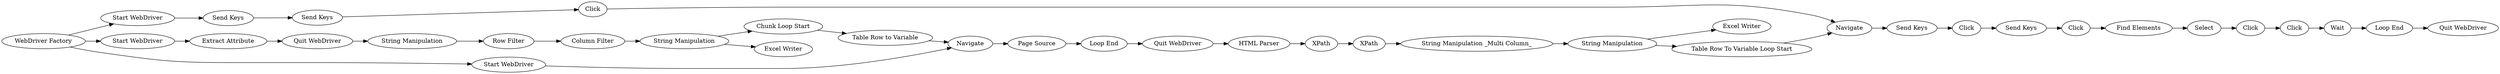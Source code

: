 digraph {
	"-2619294647414057301_38" [label=Wait]
	"-2619294647414057301_10" [label="Chunk Loop Start"]
	"-2619294647414057301_29" [label=Navigate]
	"-2619294647414057301_37" [label=Click]
	"-2619294647414057301_3" [label="Extract Attribute"]
	"-2619294647414057301_5" [label="String Manipulation"]
	"-2619294647414057301_28" [label=Click]
	"-2619294647414057301_14" [label="Loop End"]
	"-2619294647414057301_22" [label="String Manipulation"]
	"-2619294647414057301_25" [label="Start WebDriver"]
	"-2619294647414057301_30" [label="Send Keys"]
	"-2619294647414057301_33" [label=Click]
	"-2619294647414057301_23" [label="Excel Writer"]
	"-2619294647414057301_17" [label="HTML Parser"]
	"-2619294647414057301_19" [label=XPath]
	"-2619294647414057301_34" [label="Find Elements"]
	"-2619294647414057301_2" [label="Start WebDriver"]
	"-2619294647414057301_1" [label="WebDriver Factory"]
	"-2619294647414057301_11" [label="Table Row to Variable"]
	"-2619294647414057301_26" [label="Send Keys"]
	"-2619294647414057301_39" [label="Loop End"]
	"-2619294647414057301_7" [label="Column Filter"]
	"-2619294647414057301_31" [label=Click]
	"-2619294647414057301_36" [label=Click]
	"-2619294647414057301_4" [label="Quit WebDriver"]
	"-2619294647414057301_16" [label="Quit WebDriver"]
	"-2619294647414057301_15" [label=Navigate]
	"-2619294647414057301_24" [label="Table Row To Variable Loop Start"]
	"-2619294647414057301_8" [label="String Manipulation"]
	"-2619294647414057301_40" [label="Quit WebDriver"]
	"-2619294647414057301_12" [label="Start WebDriver"]
	"-2619294647414057301_20" [label="String Manipulation _Multi Column_"]
	"-2619294647414057301_32" [label="Send Keys"]
	"-2619294647414057301_27" [label="Send Keys"]
	"-2619294647414057301_6" [label="Row Filter"]
	"-2619294647414057301_9" [label="Excel Writer"]
	"-2619294647414057301_35" [label=Select]
	"-2619294647414057301_18" [label=XPath]
	"-2619294647414057301_13" [label="Page Source"]
	"-2619294647414057301_19" -> "-2619294647414057301_20"
	"-2619294647414057301_34" -> "-2619294647414057301_35"
	"-2619294647414057301_16" -> "-2619294647414057301_17"
	"-2619294647414057301_36" -> "-2619294647414057301_37"
	"-2619294647414057301_25" -> "-2619294647414057301_26"
	"-2619294647414057301_30" -> "-2619294647414057301_31"
	"-2619294647414057301_39" -> "-2619294647414057301_40"
	"-2619294647414057301_28" -> "-2619294647414057301_29"
	"-2619294647414057301_17" -> "-2619294647414057301_18"
	"-2619294647414057301_8" -> "-2619294647414057301_9"
	"-2619294647414057301_7" -> "-2619294647414057301_8"
	"-2619294647414057301_6" -> "-2619294647414057301_7"
	"-2619294647414057301_29" -> "-2619294647414057301_30"
	"-2619294647414057301_27" -> "-2619294647414057301_28"
	"-2619294647414057301_18" -> "-2619294647414057301_19"
	"-2619294647414057301_20" -> "-2619294647414057301_22"
	"-2619294647414057301_8" -> "-2619294647414057301_10"
	"-2619294647414057301_32" -> "-2619294647414057301_33"
	"-2619294647414057301_1" -> "-2619294647414057301_2"
	"-2619294647414057301_1" -> "-2619294647414057301_12"
	"-2619294647414057301_4" -> "-2619294647414057301_5"
	"-2619294647414057301_5" -> "-2619294647414057301_6"
	"-2619294647414057301_33" -> "-2619294647414057301_34"
	"-2619294647414057301_15" -> "-2619294647414057301_13"
	"-2619294647414057301_1" -> "-2619294647414057301_25"
	"-2619294647414057301_22" -> "-2619294647414057301_24"
	"-2619294647414057301_11" -> "-2619294647414057301_15"
	"-2619294647414057301_14" -> "-2619294647414057301_16"
	"-2619294647414057301_26" -> "-2619294647414057301_27"
	"-2619294647414057301_22" -> "-2619294647414057301_23"
	"-2619294647414057301_38" -> "-2619294647414057301_39"
	"-2619294647414057301_35" -> "-2619294647414057301_36"
	"-2619294647414057301_10" -> "-2619294647414057301_11"
	"-2619294647414057301_24" -> "-2619294647414057301_29"
	"-2619294647414057301_37" -> "-2619294647414057301_38"
	"-2619294647414057301_2" -> "-2619294647414057301_3"
	"-2619294647414057301_13" -> "-2619294647414057301_14"
	"-2619294647414057301_31" -> "-2619294647414057301_32"
	"-2619294647414057301_3" -> "-2619294647414057301_4"
	"-2619294647414057301_12" -> "-2619294647414057301_15"
	rankdir=LR
}
